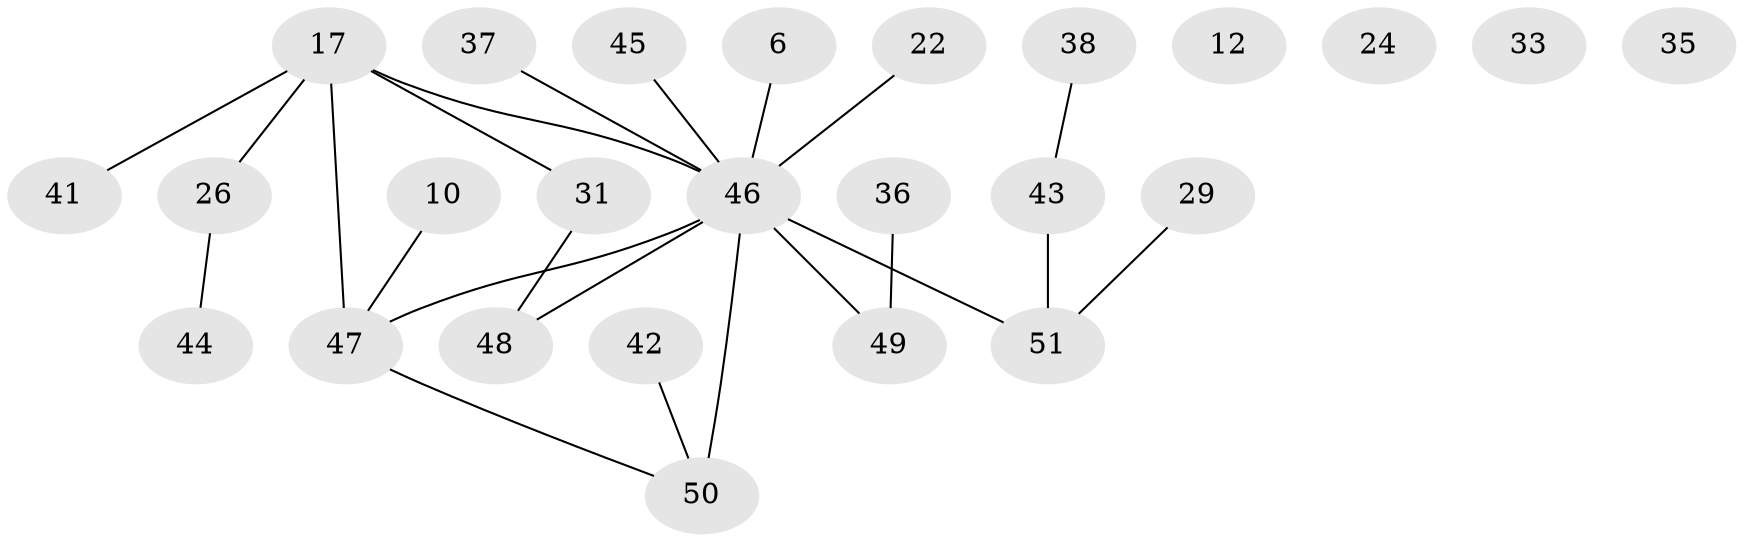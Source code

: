 // original degree distribution, {2: 0.29411764705882354, 5: 0.058823529411764705, 4: 0.09803921568627451, 1: 0.27450980392156865, 3: 0.17647058823529413, 0: 0.058823529411764705, 6: 0.0392156862745098}
// Generated by graph-tools (version 1.1) at 2025/39/03/09/25 04:39:58]
// undirected, 25 vertices, 23 edges
graph export_dot {
graph [start="1"]
  node [color=gray90,style=filled];
  6;
  10;
  12;
  17 [super="+14"];
  22 [super="+20"];
  24 [super="+15"];
  26 [super="+13+8+21"];
  29;
  31;
  33;
  35;
  36;
  37 [super="+11+30"];
  38;
  41;
  42;
  43 [super="+25+27+7"];
  44;
  45;
  46 [super="+28+19+40"];
  47 [super="+4"];
  48;
  49;
  50;
  51 [super="+32"];
  6 -- 46;
  10 -- 47;
  17 -- 31;
  17 -- 47 [weight=2];
  17 -- 41;
  17 -- 26;
  17 -- 46 [weight=3];
  22 -- 46 [weight=3];
  26 -- 44;
  29 -- 51;
  31 -- 48;
  36 -- 49;
  37 -- 46 [weight=3];
  38 -- 43;
  42 -- 50;
  43 -- 51;
  45 -- 46;
  46 -- 50 [weight=3];
  46 -- 49;
  46 -- 47;
  46 -- 48;
  46 -- 51;
  47 -- 50 [weight=2];
}
